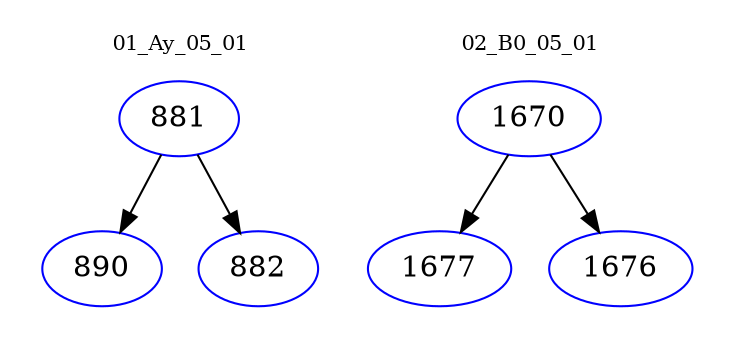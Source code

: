 digraph{
subgraph cluster_0 {
color = white
label = "01_Ay_05_01";
fontsize=10;
T0_881 [label="881", color="blue"]
T0_881 -> T0_890 [color="black"]
T0_890 [label="890", color="blue"]
T0_881 -> T0_882 [color="black"]
T0_882 [label="882", color="blue"]
}
subgraph cluster_1 {
color = white
label = "02_B0_05_01";
fontsize=10;
T1_1670 [label="1670", color="blue"]
T1_1670 -> T1_1677 [color="black"]
T1_1677 [label="1677", color="blue"]
T1_1670 -> T1_1676 [color="black"]
T1_1676 [label="1676", color="blue"]
}
}
